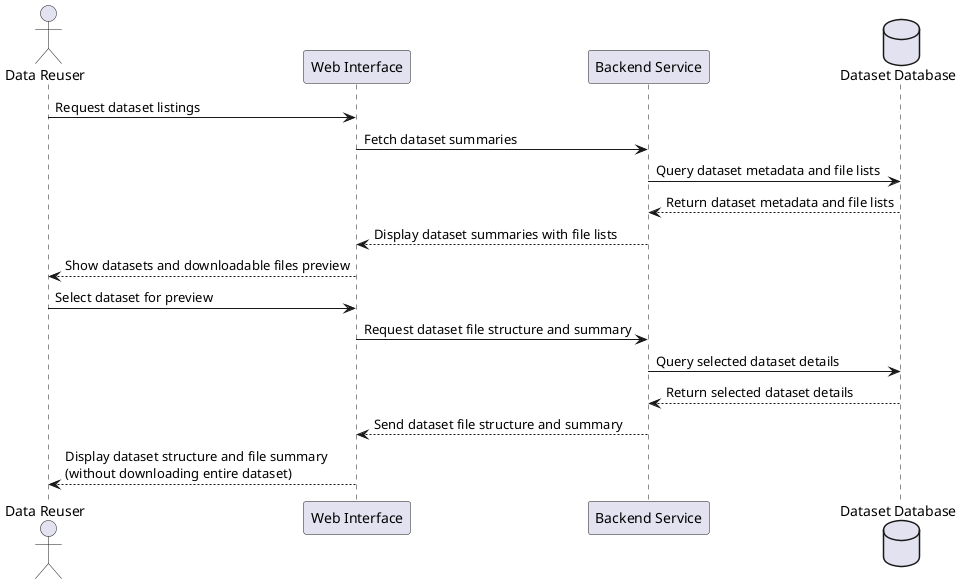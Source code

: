 @startuml
actor "Data Reuser" as reuser
participant "Web Interface" as web
participant "Backend Service" as backend
database "Dataset Database" as db

reuser -> web : Request dataset listings
web -> backend : Fetch dataset summaries
backend -> db : Query dataset metadata and file lists
db --> backend : Return dataset metadata and file lists
backend --> web : Display dataset summaries with file lists
web --> reuser : Show datasets and downloadable files preview
reuser -> web : Select dataset for preview
web -> backend : Request dataset file structure and summary
backend -> db : Query selected dataset details
db --> backend : Return selected dataset details
backend --> web : Send dataset file structure and summary
web --> reuser : Display dataset structure and file summary\n(without downloading entire dataset)
@enduml